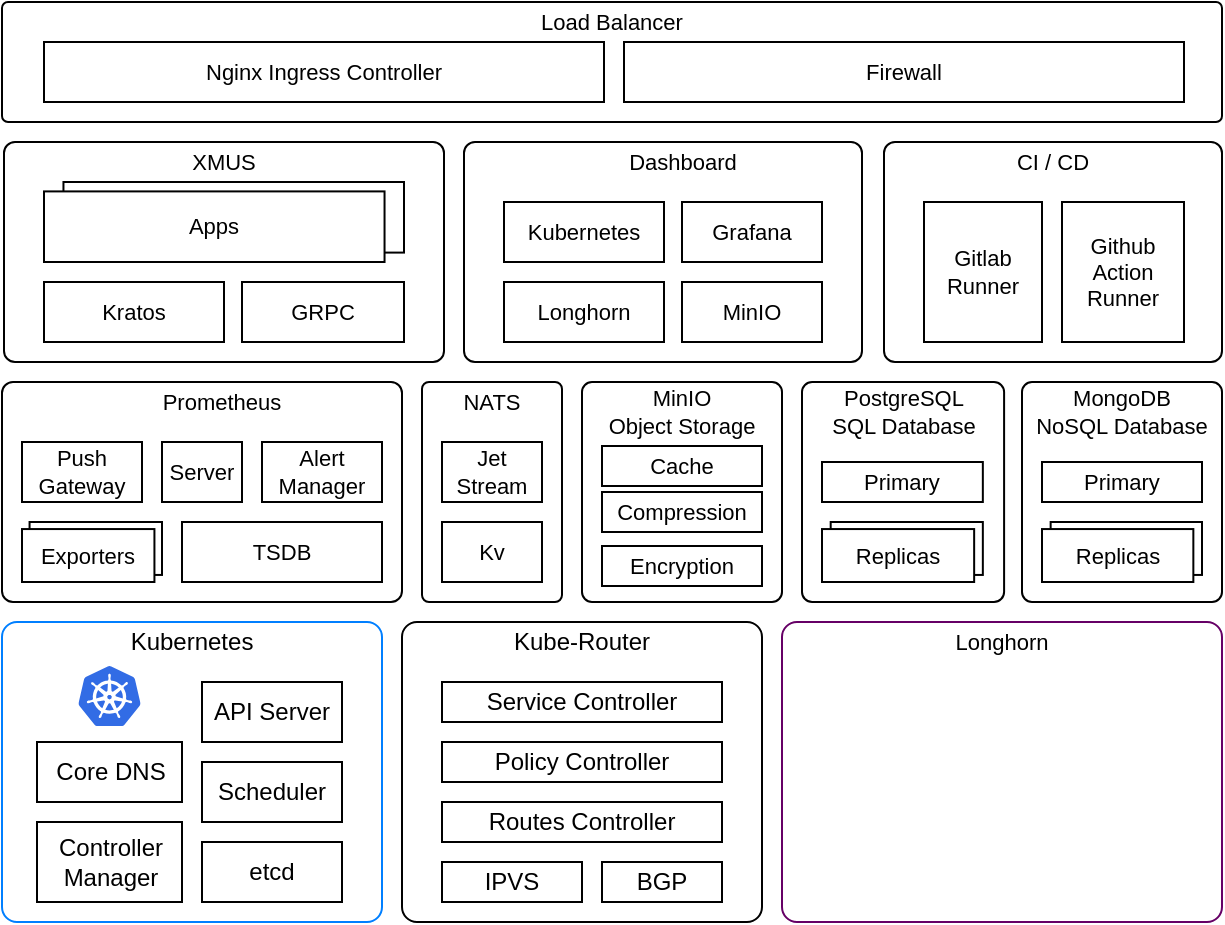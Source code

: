 <mxfile version="16.6.6" type="device"><diagram id="FyXHBBOypYt7Hw8ycDVX" name="Page-1"><mxGraphModel dx="1051" dy="563" grid="1" gridSize="10" guides="1" tooltips="1" connect="1" arrows="1" fold="1" page="1" pageScale="1" pageWidth="1169" pageHeight="827" math="0" shadow="0"><root><mxCell id="0"/><mxCell id="1" parent="0"/><mxCell id="0s2GA7cON5iVfw1sOGmF-2" value="" style="rounded=1;whiteSpace=wrap;html=1;strokeColor=#000000;arcSize=5;" vertex="1" parent="1"><mxGeometry x="499" y="560" width="180" height="150" as="geometry"/></mxCell><mxCell id="0s2GA7cON5iVfw1sOGmF-3" value="" style="rounded=1;whiteSpace=wrap;html=1;strokeColor=#660066;arcSize=5;" vertex="1" parent="1"><mxGeometry x="689" y="560" width="220" height="150" as="geometry"/></mxCell><mxCell id="SdBvL8vWdyGX1DNV6Il7-1" value="" style="rounded=1;whiteSpace=wrap;html=1;strokeColor=#007FFF;arcSize=5;" parent="1" vertex="1"><mxGeometry x="299" y="560" width="190" height="150" as="geometry"/></mxCell><mxCell id="0s2GA7cON5iVfw1sOGmF-5" value="Core DNS" style="rounded=0;whiteSpace=wrap;html=1;strokeColor=#000000;" vertex="1" parent="1"><mxGeometry x="316.5" y="620" width="72.5" height="30" as="geometry"/></mxCell><mxCell id="0s2GA7cON5iVfw1sOGmF-8" value="" style="sketch=0;aspect=fixed;html=1;points=[];align=center;image;fontSize=12;image=img/lib/mscae/Kubernetes.svg;strokeColor=#000000;" vertex="1" parent="1"><mxGeometry x="337.13" y="582" width="31.25" height="30" as="geometry"/></mxCell><mxCell id="0s2GA7cON5iVfw1sOGmF-1" value="Kubernetes" style="text;html=1;strokeColor=none;fillColor=none;align=center;verticalAlign=middle;whiteSpace=wrap;rounded=0;" vertex="1" parent="1"><mxGeometry x="364" y="560" width="60" height="20" as="geometry"/></mxCell><mxCell id="0s2GA7cON5iVfw1sOGmF-6" value="API Server" style="rounded=0;whiteSpace=wrap;html=1;strokeColor=#000000;" vertex="1" parent="1"><mxGeometry x="399" y="590" width="70" height="30" as="geometry"/></mxCell><mxCell id="0s2GA7cON5iVfw1sOGmF-9" value="Scheduler" style="rounded=0;whiteSpace=wrap;html=1;strokeColor=#000000;" vertex="1" parent="1"><mxGeometry x="399" y="630" width="70" height="30" as="geometry"/></mxCell><mxCell id="0s2GA7cON5iVfw1sOGmF-12" value="etcd" style="rounded=0;whiteSpace=wrap;html=1;strokeColor=#000000;" vertex="1" parent="1"><mxGeometry x="399" y="670" width="70" height="30" as="geometry"/></mxCell><mxCell id="0s2GA7cON5iVfw1sOGmF-13" value="Controller&lt;br&gt;Manager" style="rounded=0;whiteSpace=wrap;html=1;strokeColor=#000000;" vertex="1" parent="1"><mxGeometry x="316.5" y="660" width="72.5" height="40" as="geometry"/></mxCell><mxCell id="0s2GA7cON5iVfw1sOGmF-16" value="Kube-Router" style="text;html=1;strokeColor=none;fillColor=none;align=center;verticalAlign=middle;whiteSpace=wrap;rounded=0;" vertex="1" parent="1"><mxGeometry x="539" y="560" width="100" height="20" as="geometry"/></mxCell><mxCell id="0s2GA7cON5iVfw1sOGmF-17" value="IPVS" style="rounded=0;whiteSpace=wrap;html=1;strokeColor=#000000;" vertex="1" parent="1"><mxGeometry x="519" y="680" width="70" height="20" as="geometry"/></mxCell><mxCell id="0s2GA7cON5iVfw1sOGmF-18" value="BGP" style="rounded=0;whiteSpace=wrap;html=1;strokeColor=#000000;" vertex="1" parent="1"><mxGeometry x="599" y="680" width="60" height="20" as="geometry"/></mxCell><mxCell id="0s2GA7cON5iVfw1sOGmF-20" value="Service Controller" style="rounded=0;whiteSpace=wrap;html=1;strokeColor=#000000;" vertex="1" parent="1"><mxGeometry x="519" y="590" width="140" height="20" as="geometry"/></mxCell><mxCell id="0s2GA7cON5iVfw1sOGmF-21" value="Policy Controller" style="rounded=0;whiteSpace=wrap;html=1;strokeColor=#000000;" vertex="1" parent="1"><mxGeometry x="519" y="620" width="140" height="20" as="geometry"/></mxCell><mxCell id="0s2GA7cON5iVfw1sOGmF-22" value="Routes Controller" style="rounded=0;whiteSpace=wrap;html=1;strokeColor=#000000;" vertex="1" parent="1"><mxGeometry x="519" y="650" width="140" height="20" as="geometry"/></mxCell><mxCell id="0s2GA7cON5iVfw1sOGmF-23" value="Longhorn" style="text;html=1;strokeColor=none;fillColor=none;align=center;verticalAlign=middle;whiteSpace=wrap;rounded=0;fontSize=11;" vertex="1" parent="1"><mxGeometry x="769" y="560" width="60" height="20" as="geometry"/></mxCell><mxCell id="0s2GA7cON5iVfw1sOGmF-24" value="" style="shape=image;verticalLabelPosition=bottom;labelBackgroundColor=default;verticalAlign=top;aspect=fixed;imageAspect=0;image=https://longhorn.io/img/diagrams/architecture/how-longhorn-works.svg;" vertex="1" parent="1"><mxGeometry x="700.67" y="582" width="196.67" height="118" as="geometry"/></mxCell><mxCell id="0s2GA7cON5iVfw1sOGmF-25" value="" style="rounded=1;whiteSpace=wrap;html=1;fontSize=11;strokeColor=#000000;arcSize=5;" vertex="1" parent="1"><mxGeometry x="299" y="440" width="200" height="110" as="geometry"/></mxCell><mxCell id="0s2GA7cON5iVfw1sOGmF-26" value="Prometheus" style="text;html=1;strokeColor=none;fillColor=none;align=center;verticalAlign=middle;whiteSpace=wrap;rounded=0;fontSize=11;" vertex="1" parent="1"><mxGeometry x="374" y="440" width="70" height="20" as="geometry"/></mxCell><mxCell id="0s2GA7cON5iVfw1sOGmF-27" value="Push&lt;br&gt;Gateway" style="rounded=0;whiteSpace=wrap;html=1;fontSize=11;strokeColor=#000000;" vertex="1" parent="1"><mxGeometry x="309" y="470" width="60" height="30" as="geometry"/></mxCell><mxCell id="0s2GA7cON5iVfw1sOGmF-30" value="" style="group" vertex="1" connectable="0" parent="1"><mxGeometry x="309" y="510" width="70" height="30" as="geometry"/></mxCell><mxCell id="0s2GA7cON5iVfw1sOGmF-28" value="" style="rounded=0;whiteSpace=wrap;html=1;fontSize=11;strokeColor=#000000;" vertex="1" parent="0s2GA7cON5iVfw1sOGmF-30"><mxGeometry x="3.784" width="66.216" height="26.471" as="geometry"/></mxCell><mxCell id="0s2GA7cON5iVfw1sOGmF-29" value="Exporters" style="rounded=0;whiteSpace=wrap;html=1;fontSize=11;strokeColor=#000000;" vertex="1" parent="0s2GA7cON5iVfw1sOGmF-30"><mxGeometry y="3.529" width="66.216" height="26.471" as="geometry"/></mxCell><mxCell id="0s2GA7cON5iVfw1sOGmF-31" value="TSDB" style="rounded=0;whiteSpace=wrap;html=1;fontSize=11;strokeColor=#000000;" vertex="1" parent="1"><mxGeometry x="389" y="510" width="100" height="30" as="geometry"/></mxCell><mxCell id="0s2GA7cON5iVfw1sOGmF-32" value="Server" style="rounded=0;whiteSpace=wrap;html=1;fontSize=11;strokeColor=#000000;" vertex="1" parent="1"><mxGeometry x="379" y="470" width="40" height="30" as="geometry"/></mxCell><mxCell id="0s2GA7cON5iVfw1sOGmF-33" value="Alert&lt;br&gt;Manager" style="rounded=0;whiteSpace=wrap;html=1;fontSize=11;strokeColor=#000000;" vertex="1" parent="1"><mxGeometry x="429" y="470" width="60" height="30" as="geometry"/></mxCell><mxCell id="0s2GA7cON5iVfw1sOGmF-34" value="" style="rounded=1;whiteSpace=wrap;html=1;fontSize=11;strokeColor=#000000;arcSize=5;" vertex="1" parent="1"><mxGeometry x="589" y="440" width="100" height="110" as="geometry"/></mxCell><mxCell id="0s2GA7cON5iVfw1sOGmF-35" value="" style="rounded=1;whiteSpace=wrap;html=1;fontSize=11;strokeColor=#000000;arcSize=5;" vertex="1" parent="1"><mxGeometry x="699" y="440" width="101.05" height="110" as="geometry"/></mxCell><mxCell id="0s2GA7cON5iVfw1sOGmF-36" value="" style="rounded=1;whiteSpace=wrap;html=1;fontSize=11;strokeColor=#000000;arcSize=5;" vertex="1" parent="1"><mxGeometry x="809" y="440" width="100" height="110" as="geometry"/></mxCell><mxCell id="0s2GA7cON5iVfw1sOGmF-37" value="MinIO&lt;br&gt;Object Storage" style="text;html=1;strokeColor=none;fillColor=none;align=center;verticalAlign=middle;whiteSpace=wrap;rounded=0;fontSize=11;" vertex="1" parent="1"><mxGeometry x="589" y="440" width="100" height="30" as="geometry"/></mxCell><mxCell id="0s2GA7cON5iVfw1sOGmF-38" value="PostgreSQL&lt;br&gt;SQL Database" style="text;html=1;strokeColor=none;fillColor=none;align=center;verticalAlign=middle;whiteSpace=wrap;rounded=0;fontSize=11;" vertex="1" parent="1"><mxGeometry x="703.69" y="440" width="91.67" height="30" as="geometry"/></mxCell><mxCell id="0s2GA7cON5iVfw1sOGmF-39" value="MongoDB&lt;br&gt;NoSQL Database" style="text;html=1;strokeColor=none;fillColor=none;align=center;verticalAlign=middle;whiteSpace=wrap;rounded=0;fontSize=11;" vertex="1" parent="1"><mxGeometry x="809" y="440" width="100" height="30" as="geometry"/></mxCell><mxCell id="0s2GA7cON5iVfw1sOGmF-43" value="Primary" style="rounded=0;whiteSpace=wrap;html=1;fontSize=11;strokeColor=#000000;" vertex="1" parent="1"><mxGeometry x="709" y="480" width="80.42" height="20" as="geometry"/></mxCell><mxCell id="0s2GA7cON5iVfw1sOGmF-44" value="Primary" style="rounded=0;whiteSpace=wrap;html=1;fontSize=11;strokeColor=#000000;" vertex="1" parent="1"><mxGeometry x="819" y="480" width="80" height="20" as="geometry"/></mxCell><mxCell id="0s2GA7cON5iVfw1sOGmF-46" value="Cache" style="rounded=0;whiteSpace=wrap;html=1;fontSize=11;strokeColor=#000000;" vertex="1" parent="1"><mxGeometry x="599" y="472" width="80" height="20" as="geometry"/></mxCell><mxCell id="0s2GA7cON5iVfw1sOGmF-47" value="Compression" style="rounded=0;whiteSpace=wrap;html=1;fontSize=11;strokeColor=#000000;" vertex="1" parent="1"><mxGeometry x="599" y="495" width="80" height="20" as="geometry"/></mxCell><mxCell id="0s2GA7cON5iVfw1sOGmF-48" value="Encryption" style="rounded=0;whiteSpace=wrap;html=1;fontSize=11;strokeColor=#000000;" vertex="1" parent="1"><mxGeometry x="599" y="522" width="80" height="20" as="geometry"/></mxCell><mxCell id="0s2GA7cON5iVfw1sOGmF-51" value="" style="group" vertex="1" connectable="0" parent="1"><mxGeometry x="819" y="510" width="80" height="30" as="geometry"/></mxCell><mxCell id="0s2GA7cON5iVfw1sOGmF-52" value="" style="rounded=0;whiteSpace=wrap;html=1;fontSize=11;strokeColor=#000000;" vertex="1" parent="0s2GA7cON5iVfw1sOGmF-51"><mxGeometry x="4.324" width="75.676" height="26.471" as="geometry"/></mxCell><mxCell id="0s2GA7cON5iVfw1sOGmF-53" value="Replicas" style="rounded=0;whiteSpace=wrap;html=1;fontSize=11;strokeColor=#000000;" vertex="1" parent="0s2GA7cON5iVfw1sOGmF-51"><mxGeometry y="3.529" width="75.676" height="26.471" as="geometry"/></mxCell><mxCell id="0s2GA7cON5iVfw1sOGmF-54" value="" style="group" vertex="1" connectable="0" parent="1"><mxGeometry x="709" y="510" width="80.42" height="30" as="geometry"/></mxCell><mxCell id="0s2GA7cON5iVfw1sOGmF-55" value="" style="rounded=0;whiteSpace=wrap;html=1;fontSize=11;strokeColor=#000000;" vertex="1" parent="0s2GA7cON5iVfw1sOGmF-54"><mxGeometry x="4.347" width="76.073" height="26.471" as="geometry"/></mxCell><mxCell id="0s2GA7cON5iVfw1sOGmF-56" value="Replicas" style="rounded=0;whiteSpace=wrap;html=1;fontSize=11;strokeColor=#000000;" vertex="1" parent="0s2GA7cON5iVfw1sOGmF-54"><mxGeometry y="3.529" width="76.073" height="26.471" as="geometry"/></mxCell><mxCell id="0s2GA7cON5iVfw1sOGmF-58" value="" style="rounded=1;whiteSpace=wrap;html=1;fontSize=11;strokeColor=#000000;arcSize=5;" vertex="1" parent="1"><mxGeometry x="300" y="320" width="220" height="110" as="geometry"/></mxCell><mxCell id="0s2GA7cON5iVfw1sOGmF-59" value="" style="rounded=1;whiteSpace=wrap;html=1;fontSize=11;strokeColor=#000000;arcSize=5;" vertex="1" parent="1"><mxGeometry x="530" y="320" width="199" height="110" as="geometry"/></mxCell><mxCell id="0s2GA7cON5iVfw1sOGmF-60" value="" style="rounded=1;whiteSpace=wrap;html=1;fontSize=11;strokeColor=#000000;arcSize=5;" vertex="1" parent="1"><mxGeometry x="740" y="320" width="169" height="110" as="geometry"/></mxCell><mxCell id="0s2GA7cON5iVfw1sOGmF-61" value="" style="rounded=1;whiteSpace=wrap;html=1;fontSize=11;strokeColor=#000000;arcSize=5;" vertex="1" parent="1"><mxGeometry x="299" y="250" width="610" height="60" as="geometry"/></mxCell><mxCell id="0s2GA7cON5iVfw1sOGmF-62" value="XMUS" style="text;html=1;strokeColor=none;fillColor=none;align=center;verticalAlign=middle;whiteSpace=wrap;rounded=0;fontSize=11;" vertex="1" parent="1"><mxGeometry x="380" y="320" width="60" height="20" as="geometry"/></mxCell><mxCell id="0s2GA7cON5iVfw1sOGmF-63" value="Dashboard" style="text;html=1;strokeColor=none;fillColor=none;align=center;verticalAlign=middle;whiteSpace=wrap;rounded=0;fontSize=11;" vertex="1" parent="1"><mxGeometry x="601.5" y="320" width="75" height="20" as="geometry"/></mxCell><mxCell id="0s2GA7cON5iVfw1sOGmF-64" value="CI / CD" style="text;html=1;strokeColor=none;fillColor=none;align=center;verticalAlign=middle;whiteSpace=wrap;rounded=0;fontSize=11;" vertex="1" parent="1"><mxGeometry x="787" y="320" width="75" height="20" as="geometry"/></mxCell><mxCell id="0s2GA7cON5iVfw1sOGmF-65" value="GRPC" style="rounded=0;whiteSpace=wrap;html=1;fontSize=11;strokeColor=#000000;" vertex="1" parent="1"><mxGeometry x="419" y="390" width="81" height="30" as="geometry"/></mxCell><mxCell id="0s2GA7cON5iVfw1sOGmF-66" value="" style="rounded=1;whiteSpace=wrap;html=1;fontSize=11;strokeColor=#000000;arcSize=5;" vertex="1" parent="1"><mxGeometry x="509" y="440" width="70" height="110" as="geometry"/></mxCell><mxCell id="0s2GA7cON5iVfw1sOGmF-67" value="NATS" style="text;html=1;strokeColor=none;fillColor=none;align=center;verticalAlign=middle;whiteSpace=wrap;rounded=0;fontSize=11;" vertex="1" parent="1"><mxGeometry x="514" y="440" width="60" height="20" as="geometry"/></mxCell><mxCell id="0s2GA7cON5iVfw1sOGmF-68" value="Kv" style="rounded=0;whiteSpace=wrap;html=1;fontSize=11;strokeColor=#000000;" vertex="1" parent="1"><mxGeometry x="519" y="510" width="50" height="30" as="geometry"/></mxCell><mxCell id="0s2GA7cON5iVfw1sOGmF-69" value="&lt;font style=&quot;font-size: 11px ; line-height: 1.1&quot;&gt;Jet&lt;br&gt;Stream&lt;/font&gt;" style="rounded=0;whiteSpace=wrap;html=1;fontSize=11;strokeColor=#000000;" vertex="1" parent="1"><mxGeometry x="519" y="470" width="50" height="30" as="geometry"/></mxCell><mxCell id="0s2GA7cON5iVfw1sOGmF-72" value="Kratos" style="rounded=0;whiteSpace=wrap;html=1;fontSize=11;strokeColor=#000000;" vertex="1" parent="1"><mxGeometry x="320" y="390" width="90" height="30" as="geometry"/></mxCell><mxCell id="0s2GA7cON5iVfw1sOGmF-73" value="" style="group" vertex="1" connectable="0" parent="1"><mxGeometry x="320" y="340" width="180" height="40" as="geometry"/></mxCell><mxCell id="0s2GA7cON5iVfw1sOGmF-74" value="" style="rounded=0;whiteSpace=wrap;html=1;fontSize=11;strokeColor=#000000;" vertex="1" parent="0s2GA7cON5iVfw1sOGmF-73"><mxGeometry x="9.73" width="170.27" height="35.294" as="geometry"/></mxCell><mxCell id="0s2GA7cON5iVfw1sOGmF-75" value="Apps" style="rounded=0;whiteSpace=wrap;html=1;fontSize=11;strokeColor=#000000;" vertex="1" parent="0s2GA7cON5iVfw1sOGmF-73"><mxGeometry y="4.706" width="170.27" height="35.294" as="geometry"/></mxCell><mxCell id="0s2GA7cON5iVfw1sOGmF-76" value="Kubernetes" style="rounded=0;whiteSpace=wrap;html=1;fontSize=11;strokeColor=#000000;" vertex="1" parent="1"><mxGeometry x="550" y="350" width="80" height="30" as="geometry"/></mxCell><mxCell id="0s2GA7cON5iVfw1sOGmF-77" value="Longhorn" style="rounded=0;whiteSpace=wrap;html=1;fontSize=11;strokeColor=#000000;" vertex="1" parent="1"><mxGeometry x="550" y="390" width="80" height="30" as="geometry"/></mxCell><mxCell id="0s2GA7cON5iVfw1sOGmF-78" value="Grafana" style="rounded=0;whiteSpace=wrap;html=1;fontSize=11;strokeColor=#000000;" vertex="1" parent="1"><mxGeometry x="639" y="350" width="70" height="30" as="geometry"/></mxCell><mxCell id="0s2GA7cON5iVfw1sOGmF-79" value="MinIO" style="rounded=0;whiteSpace=wrap;html=1;fontSize=11;strokeColor=#000000;" vertex="1" parent="1"><mxGeometry x="639" y="390" width="70" height="30" as="geometry"/></mxCell><mxCell id="0s2GA7cON5iVfw1sOGmF-81" value="Gitlab&lt;br&gt;Runner" style="rounded=0;whiteSpace=wrap;html=1;fontSize=11;strokeColor=#000000;" vertex="1" parent="1"><mxGeometry x="760" y="350" width="59" height="70" as="geometry"/></mxCell><mxCell id="0s2GA7cON5iVfw1sOGmF-82" value="Github&lt;br&gt;Action&lt;br&gt;Runner" style="rounded=0;whiteSpace=wrap;html=1;fontSize=11;strokeColor=#000000;" vertex="1" parent="1"><mxGeometry x="829" y="350" width="61" height="70" as="geometry"/></mxCell><mxCell id="0s2GA7cON5iVfw1sOGmF-83" value="Nginx Ingress Controller" style="rounded=0;whiteSpace=wrap;html=1;fontSize=11;strokeColor=#000000;" vertex="1" parent="1"><mxGeometry x="320" y="270" width="280" height="30" as="geometry"/></mxCell><mxCell id="0s2GA7cON5iVfw1sOGmF-84" value="Firewall" style="rounded=0;whiteSpace=wrap;html=1;fontSize=11;strokeColor=#000000;" vertex="1" parent="1"><mxGeometry x="610" y="270" width="280" height="30" as="geometry"/></mxCell><mxCell id="0s2GA7cON5iVfw1sOGmF-86" value="Load Balancer" style="text;html=1;strokeColor=none;fillColor=none;align=center;verticalAlign=middle;whiteSpace=wrap;rounded=0;fontSize=11;" vertex="1" parent="1"><mxGeometry x="551" y="250" width="106" height="20" as="geometry"/></mxCell></root></mxGraphModel></diagram></mxfile>